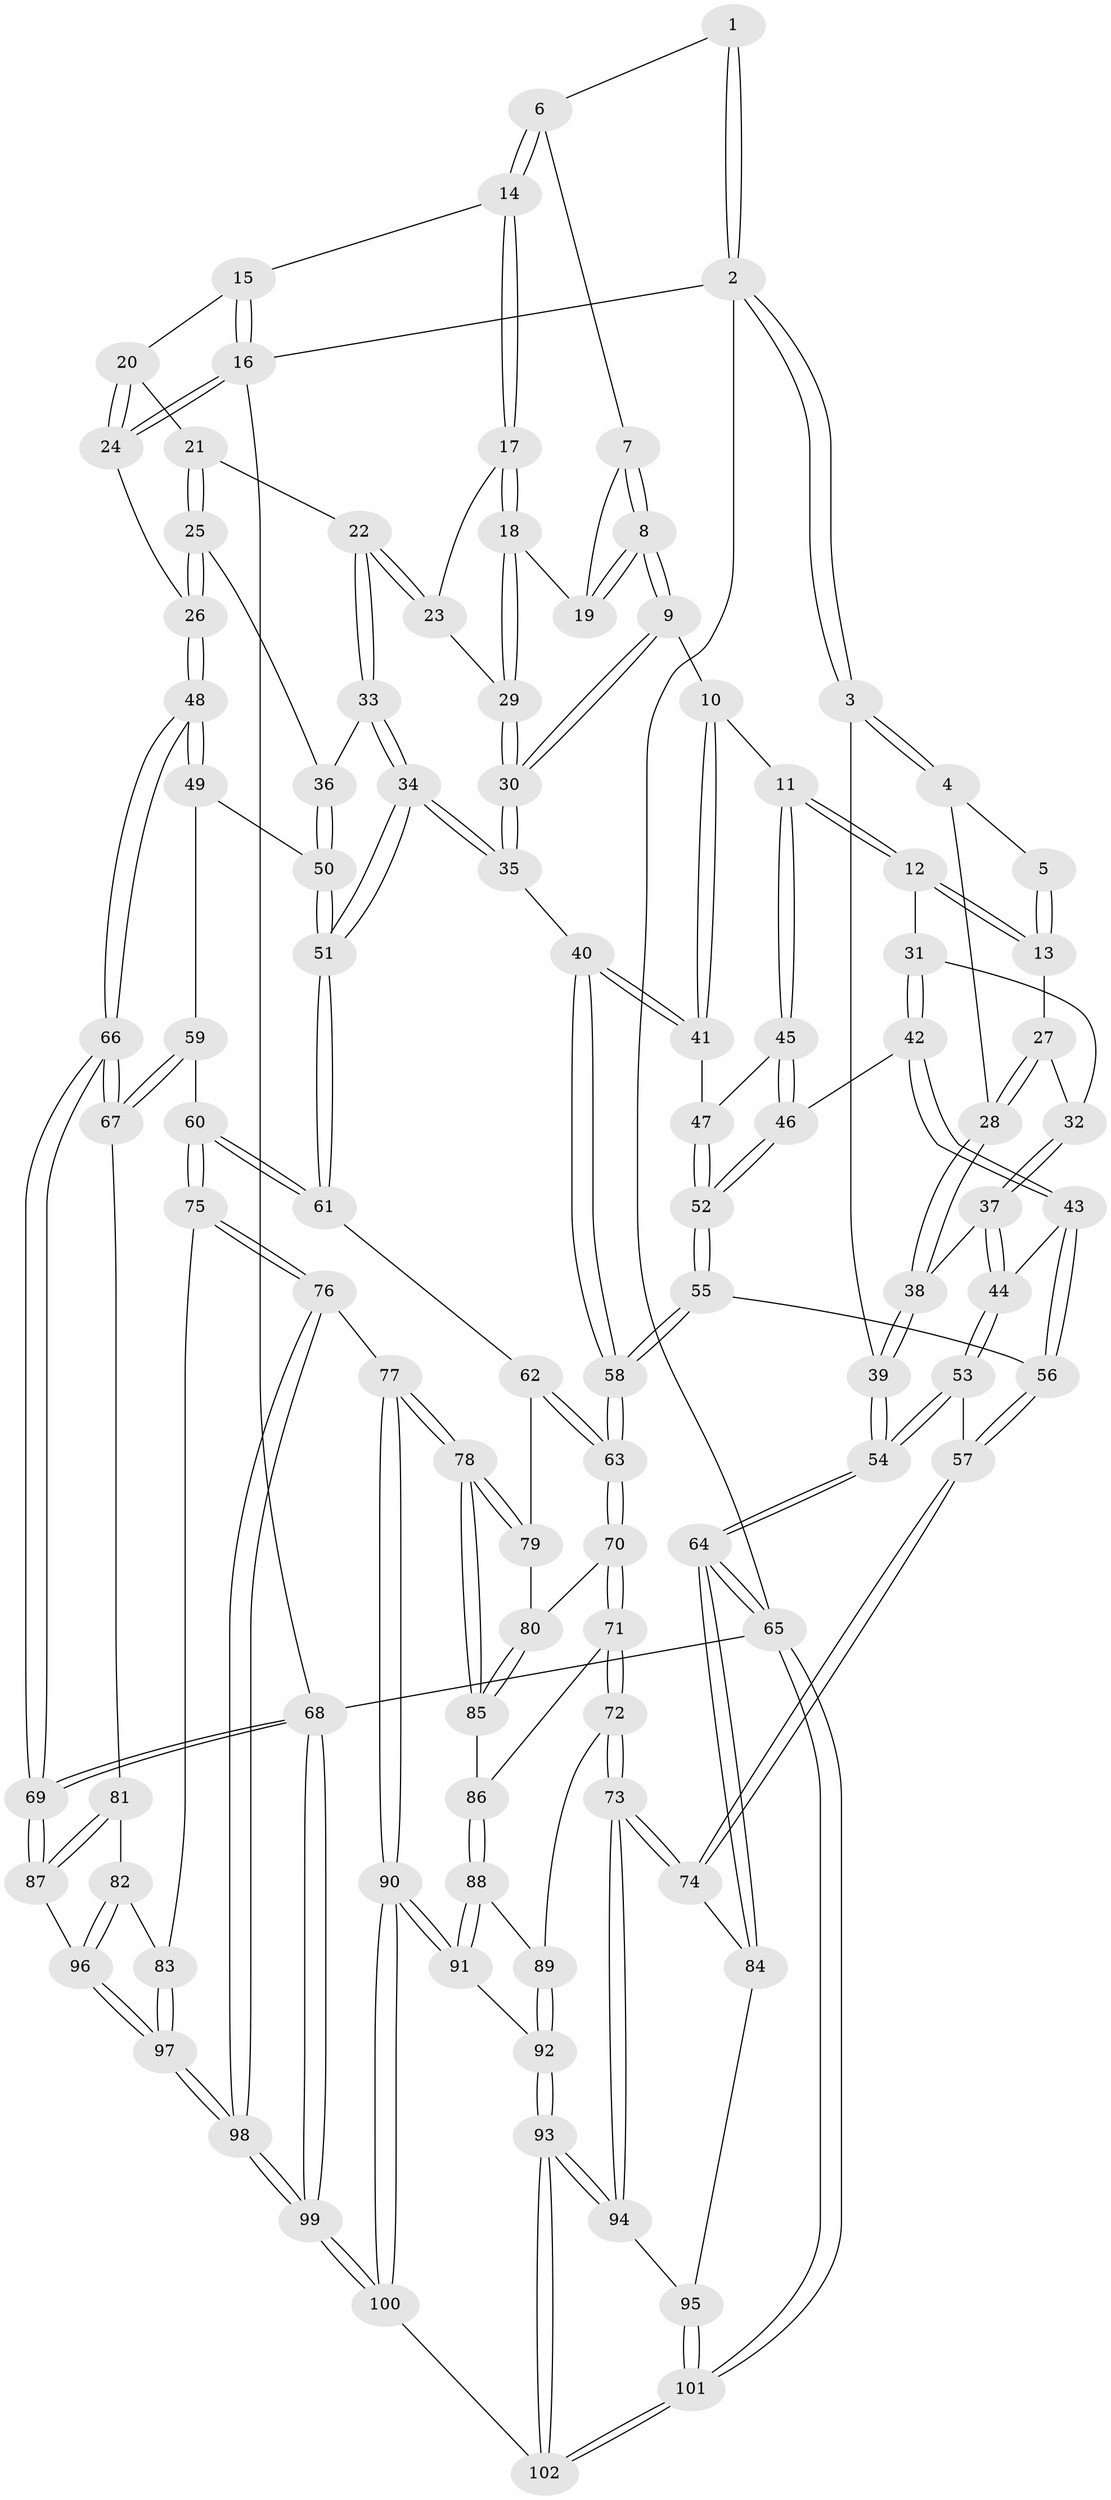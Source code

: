 // coarse degree distribution, {3: 0.031746031746031744, 6: 0.12698412698412698, 2: 0.015873015873015872, 4: 0.4126984126984127, 5: 0.4126984126984127}
// Generated by graph-tools (version 1.1) at 2025/52/02/27/25 19:52:42]
// undirected, 102 vertices, 252 edges
graph export_dot {
graph [start="1"]
  node [color=gray90,style=filled];
  1 [pos="+0.2921584275764238+0"];
  2 [pos="+0+0"];
  3 [pos="+0+0"];
  4 [pos="+0.07864991481763595+0.13630219550459938"];
  5 [pos="+0.2651219523169289+0"];
  6 [pos="+0.554736898326449+0"];
  7 [pos="+0.5483211680408074+0"];
  8 [pos="+0.4576714069320788+0.17156251783104104"];
  9 [pos="+0.44697978520334275+0.18992202961881233"];
  10 [pos="+0.3800430324615983+0.2061197774915516"];
  11 [pos="+0.341656992639976+0.21264793605408702"];
  12 [pos="+0.33908390805310396+0.21190401768933478"];
  13 [pos="+0.27127417356287037+0.14050044925363755"];
  14 [pos="+0.6959616837401118+0"];
  15 [pos="+0.6995916085319464+0"];
  16 [pos="+1+0"];
  17 [pos="+0.6873170095832043+0"];
  18 [pos="+0.6372079931672928+0.19189449332846917"];
  19 [pos="+0.6039717502675233+0.17613055413029785"];
  20 [pos="+0.7956415481226397+0.007593563142230268"];
  21 [pos="+0.8072531955038198+0.08611662343229495"];
  22 [pos="+0.725346559264248+0.20616602318920169"];
  23 [pos="+0.6981549012981083+0.19754693229182102"];
  24 [pos="+1+0.22064502703355238"];
  25 [pos="+0.8975402830686698+0.24649683791307647"];
  26 [pos="+1+0.3303399016266896"];
  27 [pos="+0.19166152353435142+0.1592264008888841"];
  28 [pos="+0.10484768408076206+0.16648584958345208"];
  29 [pos="+0.6425242823733792+0.20139392533278241"];
  30 [pos="+0.5789112088644599+0.36377321880846997"];
  31 [pos="+0.3078511907253526+0.2375713249910276"];
  32 [pos="+0.19630490609146142+0.2489368420697218"];
  33 [pos="+0.7671493313574416+0.2864435208035591"];
  34 [pos="+0.6111480868576342+0.39762580015893095"];
  35 [pos="+0.5836479829136373+0.37953388959247447"];
  36 [pos="+0.7853377377677796+0.28672448279507007"];
  37 [pos="+0.11834377342750028+0.31821074300494934"];
  38 [pos="+0.09566953425668896+0.2914526032312364"];
  39 [pos="+0+0.31056622017665986"];
  40 [pos="+0.48183873778413294+0.41746625814222027"];
  41 [pos="+0.43822892110693823+0.3925801342583244"];
  42 [pos="+0.2010703299066083+0.35531735207153065"];
  43 [pos="+0.20043556112346733+0.35551871595720536"];
  44 [pos="+0.1216474836150684+0.32391139103382094"];
  45 [pos="+0.3464222807921619+0.27450478814913765"];
  46 [pos="+0.301062660221615+0.39048593562648093"];
  47 [pos="+0.38852216157385966+0.3719080751907828"];
  48 [pos="+1+0.4199731064709296"];
  49 [pos="+0.9059281653188553+0.4396435266029988"];
  50 [pos="+0.8266129388177995+0.42772722704678734"];
  51 [pos="+0.6580271105422715+0.4859995846225887"];
  52 [pos="+0.3159206962085417+0.4080580265786468"];
  53 [pos="+0.03629967832703991+0.49341834638948995"];
  54 [pos="+0+0.5323499749887765"];
  55 [pos="+0.3262993736232679+0.5313243764041217"];
  56 [pos="+0.20490153501615294+0.5459337960623964"];
  57 [pos="+0.18987920458265226+0.5558943046925708"];
  58 [pos="+0.3719237961438404+0.5479148269265592"];
  59 [pos="+0.7934314884677025+0.5587543938246816"];
  60 [pos="+0.6886535652890412+0.5430128093211996"];
  61 [pos="+0.6610355926066678+0.5198404806889124"];
  62 [pos="+0.6526570080200018+0.5287589652850637"];
  63 [pos="+0.38365117872352456+0.5680754615001454"];
  64 [pos="+0+0.7985323797876338"];
  65 [pos="+0+1"];
  66 [pos="+1+0.4783027270901927"];
  67 [pos="+0.9043574690021978+0.6203050220618329"];
  68 [pos="+1+1"];
  69 [pos="+1+0.8069951296710929"];
  70 [pos="+0.40143101934413544+0.6216840190633103"];
  71 [pos="+0.3868858411890571+0.7188830641512505"];
  72 [pos="+0.35097061832753434+0.7540513493020375"];
  73 [pos="+0.274344682610559+0.7753469450019673"];
  74 [pos="+0.1644171992497225+0.7167090592328336"];
  75 [pos="+0.7780572421408086+0.7643965786995026"];
  76 [pos="+0.7184789046905351+0.80107573017193"];
  77 [pos="+0.69452231307052+0.8078816660294486"];
  78 [pos="+0.6121086447191638+0.7654459456885506"];
  79 [pos="+0.6481761522275775+0.535528712529469"];
  80 [pos="+0.5377580202136857+0.6302472724373852"];
  81 [pos="+0.8750638216594658+0.6747036819758803"];
  82 [pos="+0.8034098371412222+0.7600903145549579"];
  83 [pos="+0.7892568863534765+0.7642906361006985"];
  84 [pos="+0.09712126951825956+0.7469007358901086"];
  85 [pos="+0.5576677739014901+0.7616386398398174"];
  86 [pos="+0.5375625740106509+0.7697737869483153"];
  87 [pos="+1+0.8175916089235675"];
  88 [pos="+0.503897183440883+0.8700680074701652"];
  89 [pos="+0.3812455125937416+0.8082501551304347"];
  90 [pos="+0.5943586855821041+1"];
  91 [pos="+0.5047631615138279+0.9206620023295486"];
  92 [pos="+0.4016712431470915+0.9167209721383905"];
  93 [pos="+0.28639056626034975+1"];
  94 [pos="+0.26928514801996034+0.8215350297948091"];
  95 [pos="+0.15210700409835842+0.8969349294434916"];
  96 [pos="+0.9666750074945484+0.8356274459160561"];
  97 [pos="+0.8736396191995351+0.977413727338864"];
  98 [pos="+0.8496064562300576+1"];
  99 [pos="+0.8460326820005963+1"];
  100 [pos="+0.6148920199042748+1"];
  101 [pos="+0.11784905698651228+1"];
  102 [pos="+0.19899483791063163+1"];
  1 -- 2;
  1 -- 2;
  1 -- 6;
  2 -- 3;
  2 -- 3;
  2 -- 16;
  2 -- 65;
  3 -- 4;
  3 -- 4;
  3 -- 39;
  4 -- 5;
  4 -- 28;
  5 -- 13;
  5 -- 13;
  6 -- 7;
  6 -- 14;
  6 -- 14;
  7 -- 8;
  7 -- 8;
  7 -- 19;
  8 -- 9;
  8 -- 9;
  8 -- 19;
  8 -- 19;
  9 -- 10;
  9 -- 30;
  9 -- 30;
  10 -- 11;
  10 -- 41;
  10 -- 41;
  11 -- 12;
  11 -- 12;
  11 -- 45;
  11 -- 45;
  12 -- 13;
  12 -- 13;
  12 -- 31;
  13 -- 27;
  14 -- 15;
  14 -- 17;
  14 -- 17;
  15 -- 16;
  15 -- 16;
  15 -- 20;
  16 -- 24;
  16 -- 24;
  16 -- 68;
  17 -- 18;
  17 -- 18;
  17 -- 23;
  18 -- 19;
  18 -- 29;
  18 -- 29;
  20 -- 21;
  20 -- 24;
  20 -- 24;
  21 -- 22;
  21 -- 25;
  21 -- 25;
  22 -- 23;
  22 -- 23;
  22 -- 33;
  22 -- 33;
  23 -- 29;
  24 -- 26;
  25 -- 26;
  25 -- 26;
  25 -- 36;
  26 -- 48;
  26 -- 48;
  27 -- 28;
  27 -- 28;
  27 -- 32;
  28 -- 38;
  28 -- 38;
  29 -- 30;
  29 -- 30;
  30 -- 35;
  30 -- 35;
  31 -- 32;
  31 -- 42;
  31 -- 42;
  32 -- 37;
  32 -- 37;
  33 -- 34;
  33 -- 34;
  33 -- 36;
  34 -- 35;
  34 -- 35;
  34 -- 51;
  34 -- 51;
  35 -- 40;
  36 -- 50;
  36 -- 50;
  37 -- 38;
  37 -- 44;
  37 -- 44;
  38 -- 39;
  38 -- 39;
  39 -- 54;
  39 -- 54;
  40 -- 41;
  40 -- 41;
  40 -- 58;
  40 -- 58;
  41 -- 47;
  42 -- 43;
  42 -- 43;
  42 -- 46;
  43 -- 44;
  43 -- 56;
  43 -- 56;
  44 -- 53;
  44 -- 53;
  45 -- 46;
  45 -- 46;
  45 -- 47;
  46 -- 52;
  46 -- 52;
  47 -- 52;
  47 -- 52;
  48 -- 49;
  48 -- 49;
  48 -- 66;
  48 -- 66;
  49 -- 50;
  49 -- 59;
  50 -- 51;
  50 -- 51;
  51 -- 61;
  51 -- 61;
  52 -- 55;
  52 -- 55;
  53 -- 54;
  53 -- 54;
  53 -- 57;
  54 -- 64;
  54 -- 64;
  55 -- 56;
  55 -- 58;
  55 -- 58;
  56 -- 57;
  56 -- 57;
  57 -- 74;
  57 -- 74;
  58 -- 63;
  58 -- 63;
  59 -- 60;
  59 -- 67;
  59 -- 67;
  60 -- 61;
  60 -- 61;
  60 -- 75;
  60 -- 75;
  61 -- 62;
  62 -- 63;
  62 -- 63;
  62 -- 79;
  63 -- 70;
  63 -- 70;
  64 -- 65;
  64 -- 65;
  64 -- 84;
  64 -- 84;
  65 -- 101;
  65 -- 101;
  65 -- 68;
  66 -- 67;
  66 -- 67;
  66 -- 69;
  66 -- 69;
  67 -- 81;
  68 -- 69;
  68 -- 69;
  68 -- 99;
  68 -- 99;
  69 -- 87;
  69 -- 87;
  70 -- 71;
  70 -- 71;
  70 -- 80;
  71 -- 72;
  71 -- 72;
  71 -- 86;
  72 -- 73;
  72 -- 73;
  72 -- 89;
  73 -- 74;
  73 -- 74;
  73 -- 94;
  73 -- 94;
  74 -- 84;
  75 -- 76;
  75 -- 76;
  75 -- 83;
  76 -- 77;
  76 -- 98;
  76 -- 98;
  77 -- 78;
  77 -- 78;
  77 -- 90;
  77 -- 90;
  78 -- 79;
  78 -- 79;
  78 -- 85;
  78 -- 85;
  79 -- 80;
  80 -- 85;
  80 -- 85;
  81 -- 82;
  81 -- 87;
  81 -- 87;
  82 -- 83;
  82 -- 96;
  82 -- 96;
  83 -- 97;
  83 -- 97;
  84 -- 95;
  85 -- 86;
  86 -- 88;
  86 -- 88;
  87 -- 96;
  88 -- 89;
  88 -- 91;
  88 -- 91;
  89 -- 92;
  89 -- 92;
  90 -- 91;
  90 -- 91;
  90 -- 100;
  90 -- 100;
  91 -- 92;
  92 -- 93;
  92 -- 93;
  93 -- 94;
  93 -- 94;
  93 -- 102;
  93 -- 102;
  94 -- 95;
  95 -- 101;
  95 -- 101;
  96 -- 97;
  96 -- 97;
  97 -- 98;
  97 -- 98;
  98 -- 99;
  98 -- 99;
  99 -- 100;
  99 -- 100;
  100 -- 102;
  101 -- 102;
  101 -- 102;
}
